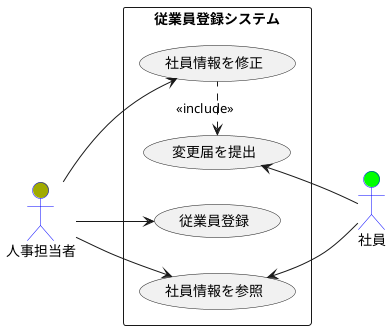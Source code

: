 @startuml startuml 例題1
left to right direction
actor 社員 #00ff00;line:Green;line:blue;
actor 人事担当者 #a0aa00;line:Green;line:blue;
rectangle 従業員登録システム {
usecase 従業員登録
usecase 社員情報を修正
usecase 変更届を提出
usecase 社員情報を参照
}
人事担当者 --> 従業員登録
人事担当者 --> 社員情報を修正
変更届を提出 <. 社員情報を修正: <<include>>
社員情報を参照 <-- 社員
人事担当者 --> 社員情報を参照
変更届を提出 <-- 社員
@enduml